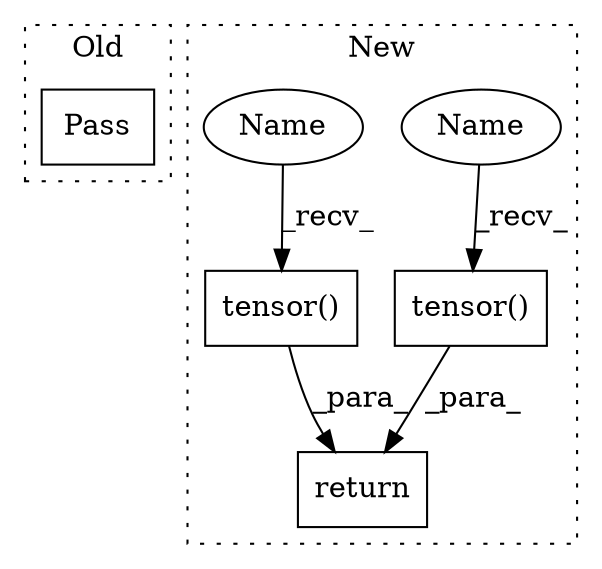 digraph G {
subgraph cluster0 {
1 [label="Pass" a="62" s="265" l="4" shape="box"];
label = "Old";
style="dotted";
}
subgraph cluster1 {
2 [label="tensor()" a="75" s="907,927" l="13,20" shape="box"];
3 [label="tensor()" a="75" s="727,747" l="13,20" shape="box"];
4 [label="return" a="93" s="1125" l="7" shape="box"];
5 [label="Name" a="87" s="907" l="5" shape="ellipse"];
6 [label="Name" a="87" s="727" l="5" shape="ellipse"];
label = "New";
style="dotted";
}
2 -> 4 [label="_para_"];
3 -> 4 [label="_para_"];
5 -> 2 [label="_recv_"];
6 -> 3 [label="_recv_"];
}